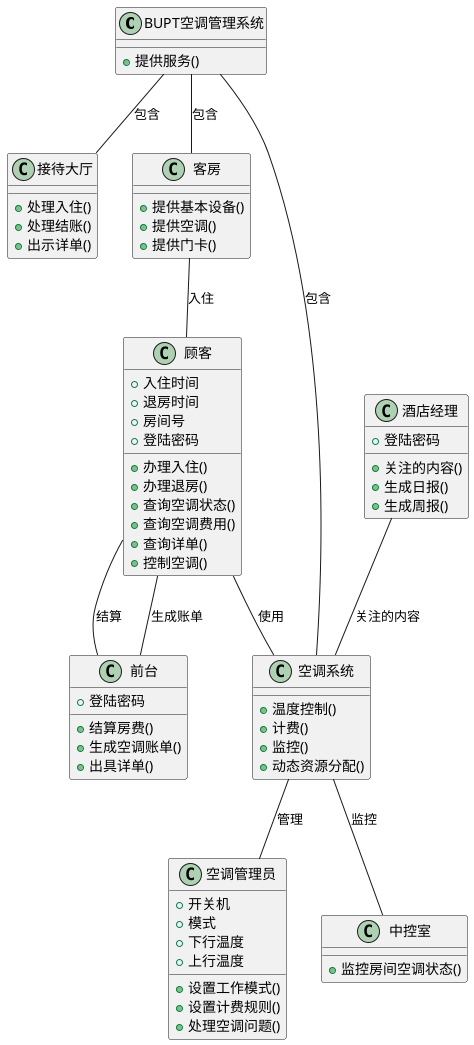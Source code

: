 @startuml

class BUPT空调管理系统 {
  +提供服务()
}

class 接待大厅 {
  +处理入住()
  +处理结账()
  +出示详单()
}

class 客房 {
  +提供基本设备()
  +提供空调()
  +提供门卡()
}

class 顾客 {
  +入住时间
  +退房时间
  +房间号
  +登陆密码
  +办理入住()
  +办理退房()
  +查询空调状态()
  +查询空调费用()
  +查询详单()
  +控制空调()
}

class 空调系统 {
  +温度控制()
  +计费()
  +监控()
  +动态资源分配()
}

class 空调管理员 {
  +开关机
  +模式
  +下行温度
  +上行温度
  +设置工作模式()
  +设置计费规则()
  +处理空调问题()
}

class 中控室 {
  +监控房间空调状态()
}

class 前台 {
  +登陆密码
  +结算房费()
  +生成空调账单()
  +出具详单()
}

class 酒店经理 {
  +登陆密码
  +关注的内容()
  +生成日报()
  +生成周报()
}

BUPT空调管理系统 -- 接待大厅 : 包含
BUPT空调管理系统 -- 客房 : 包含
BUPT空调管理系统 -- 空调系统 : 包含
客房 -- 顾客 : 入住
顾客 -- 前台 : 结算
顾客 -- 空调系统 : 使用
空调系统 -- 空调管理员 : 管理
空调系统 -- 中控室 : 监控
前台 -- 顾客 : 生成账单
酒店经理 -- 空调系统 : 关注的内容

@enduml
